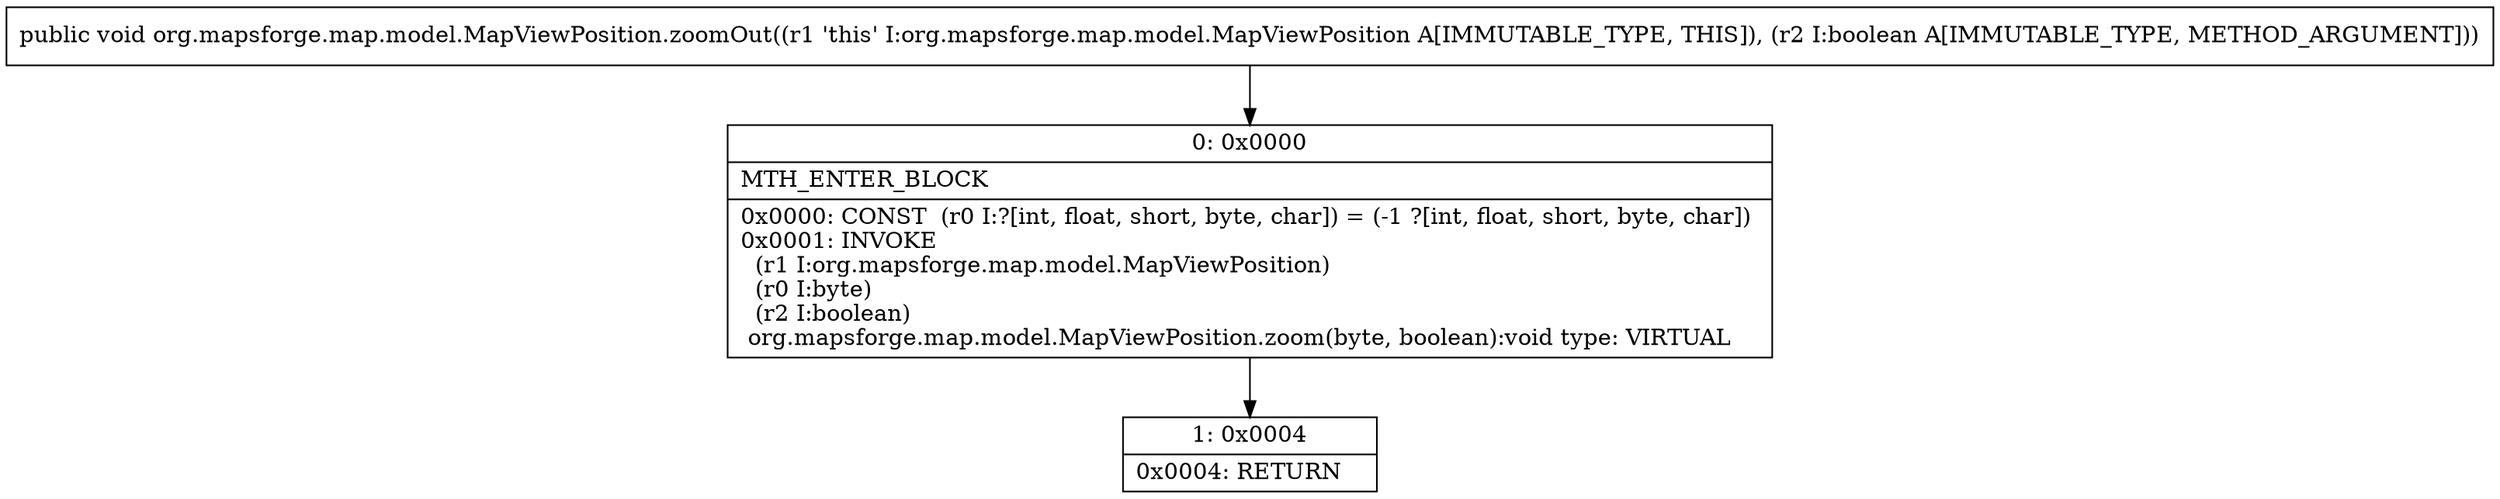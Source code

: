 digraph "CFG fororg.mapsforge.map.model.MapViewPosition.zoomOut(Z)V" {
Node_0 [shape=record,label="{0\:\ 0x0000|MTH_ENTER_BLOCK\l|0x0000: CONST  (r0 I:?[int, float, short, byte, char]) = (\-1 ?[int, float, short, byte, char]) \l0x0001: INVOKE  \l  (r1 I:org.mapsforge.map.model.MapViewPosition)\l  (r0 I:byte)\l  (r2 I:boolean)\l org.mapsforge.map.model.MapViewPosition.zoom(byte, boolean):void type: VIRTUAL \l}"];
Node_1 [shape=record,label="{1\:\ 0x0004|0x0004: RETURN   \l}"];
MethodNode[shape=record,label="{public void org.mapsforge.map.model.MapViewPosition.zoomOut((r1 'this' I:org.mapsforge.map.model.MapViewPosition A[IMMUTABLE_TYPE, THIS]), (r2 I:boolean A[IMMUTABLE_TYPE, METHOD_ARGUMENT])) }"];
MethodNode -> Node_0;
Node_0 -> Node_1;
}

